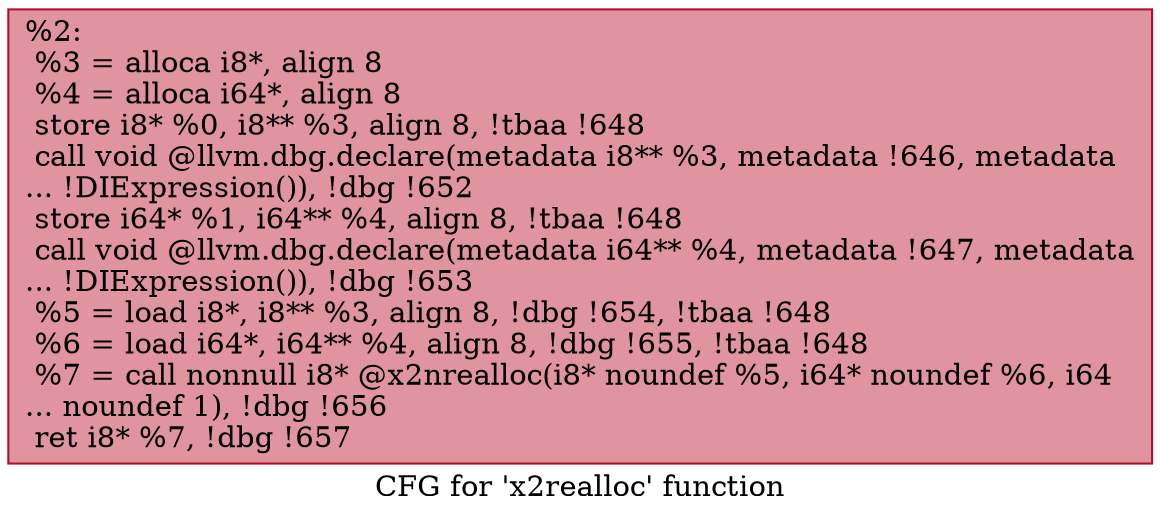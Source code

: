 digraph "CFG for 'x2realloc' function" {
	label="CFG for 'x2realloc' function";

	Node0x1998440 [shape=record,color="#b70d28ff", style=filled, fillcolor="#b70d2870",label="{%2:\l  %3 = alloca i8*, align 8\l  %4 = alloca i64*, align 8\l  store i8* %0, i8** %3, align 8, !tbaa !648\l  call void @llvm.dbg.declare(metadata i8** %3, metadata !646, metadata\l... !DIExpression()), !dbg !652\l  store i64* %1, i64** %4, align 8, !tbaa !648\l  call void @llvm.dbg.declare(metadata i64** %4, metadata !647, metadata\l... !DIExpression()), !dbg !653\l  %5 = load i8*, i8** %3, align 8, !dbg !654, !tbaa !648\l  %6 = load i64*, i64** %4, align 8, !dbg !655, !tbaa !648\l  %7 = call nonnull i8* @x2nrealloc(i8* noundef %5, i64* noundef %6, i64\l... noundef 1), !dbg !656\l  ret i8* %7, !dbg !657\l}"];
}
